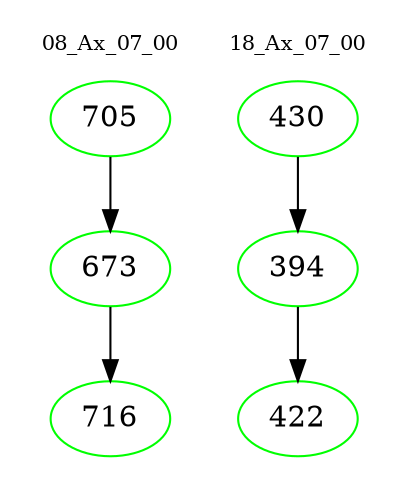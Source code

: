 digraph{
subgraph cluster_0 {
color = white
label = "08_Ax_07_00";
fontsize=10;
T0_705 [label="705", color="green"]
T0_705 -> T0_673 [color="black"]
T0_673 [label="673", color="green"]
T0_673 -> T0_716 [color="black"]
T0_716 [label="716", color="green"]
}
subgraph cluster_1 {
color = white
label = "18_Ax_07_00";
fontsize=10;
T1_430 [label="430", color="green"]
T1_430 -> T1_394 [color="black"]
T1_394 [label="394", color="green"]
T1_394 -> T1_422 [color="black"]
T1_422 [label="422", color="green"]
}
}
